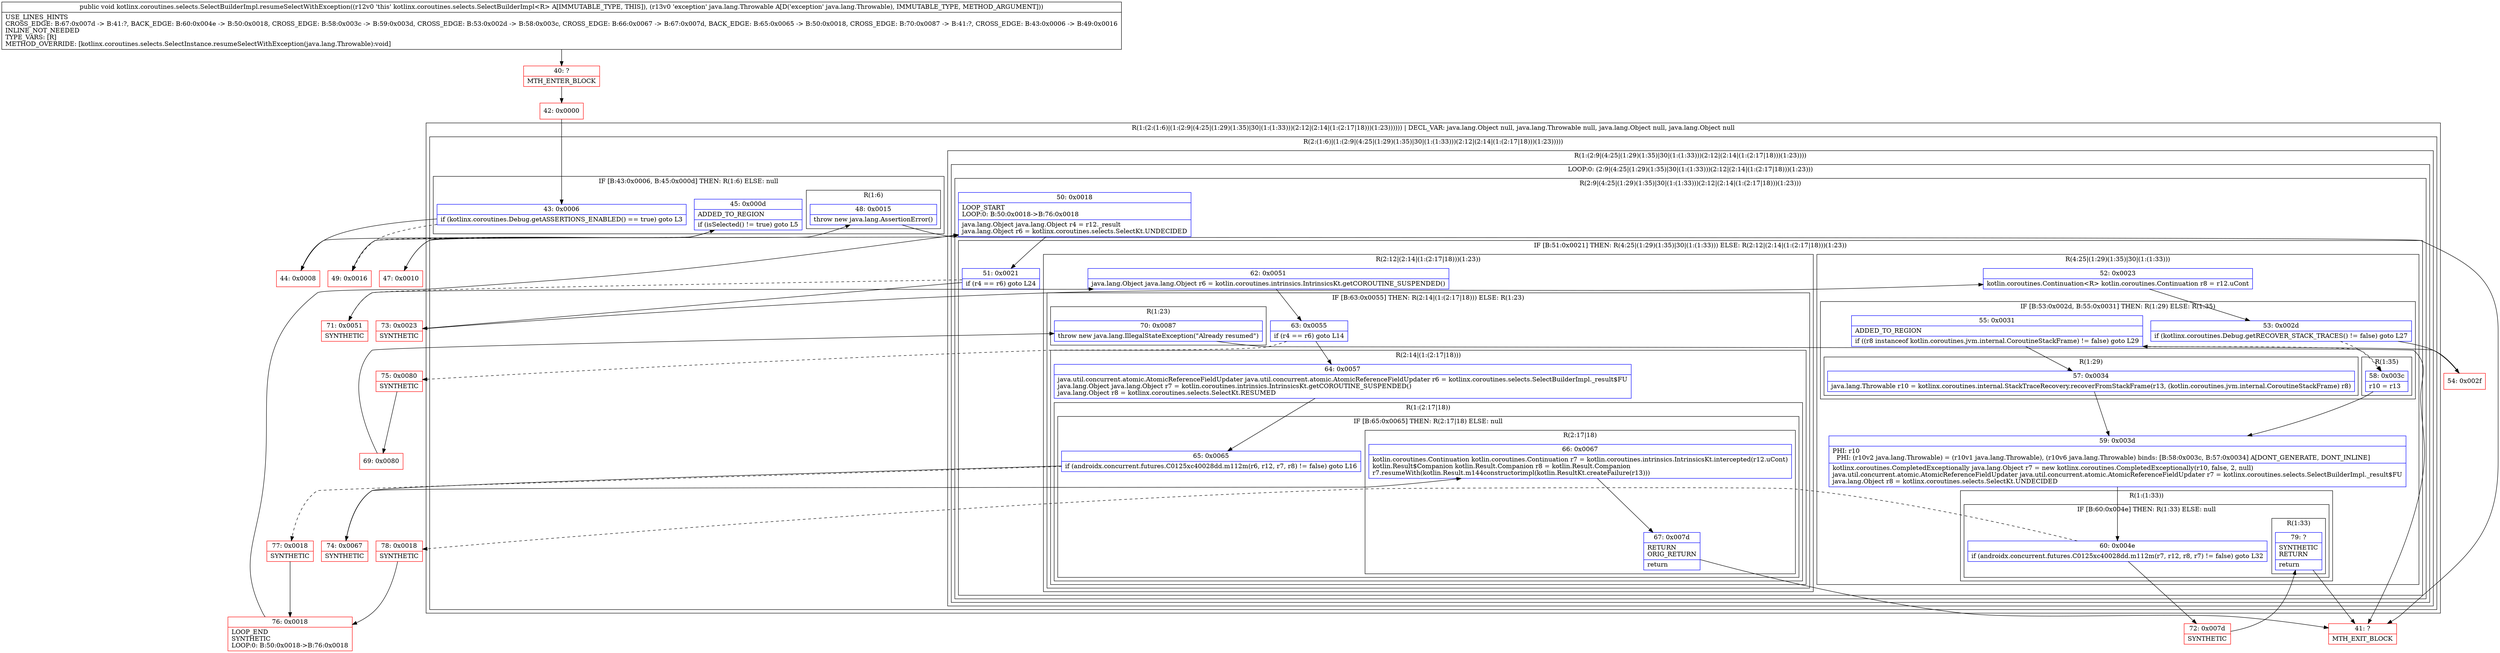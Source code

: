 digraph "CFG forkotlinx.coroutines.selects.SelectBuilderImpl.resumeSelectWithException(Ljava\/lang\/Throwable;)V" {
subgraph cluster_Region_1343495842 {
label = "R(1:(2:(1:6)|(1:(2:9|(4:25|(1:29)(1:35)|30|(1:(1:33)))(2:12|(2:14|(1:(2:17|18)))(1:23)))))) | DECL_VAR: java.lang.Object null, java.lang.Throwable null, java.lang.Object null, java.lang.Object null\l";
node [shape=record,color=blue];
subgraph cluster_Region_247287420 {
label = "R(2:(1:6)|(1:(2:9|(4:25|(1:29)(1:35)|30|(1:(1:33)))(2:12|(2:14|(1:(2:17|18)))(1:23)))))";
node [shape=record,color=blue];
subgraph cluster_IfRegion_1757788045 {
label = "IF [B:43:0x0006, B:45:0x000d] THEN: R(1:6) ELSE: null";
node [shape=record,color=blue];
Node_43 [shape=record,label="{43\:\ 0x0006|if (kotlinx.coroutines.Debug.getASSERTIONS_ENABLED() == true) goto L3\l}"];
Node_45 [shape=record,label="{45\:\ 0x000d|ADDED_TO_REGION\l|if (isSelected() != true) goto L5\l}"];
subgraph cluster_Region_754613748 {
label = "R(1:6)";
node [shape=record,color=blue];
Node_48 [shape=record,label="{48\:\ 0x0015|throw new java.lang.AssertionError()\l}"];
}
}
subgraph cluster_Region_1558939591 {
label = "R(1:(2:9|(4:25|(1:29)(1:35)|30|(1:(1:33)))(2:12|(2:14|(1:(2:17|18)))(1:23))))";
node [shape=record,color=blue];
subgraph cluster_LoopRegion_952233096 {
label = "LOOP:0: (2:9|(4:25|(1:29)(1:35)|30|(1:(1:33)))(2:12|(2:14|(1:(2:17|18)))(1:23)))";
node [shape=record,color=blue];
subgraph cluster_Region_595404434 {
label = "R(2:9|(4:25|(1:29)(1:35)|30|(1:(1:33)))(2:12|(2:14|(1:(2:17|18)))(1:23)))";
node [shape=record,color=blue];
Node_50 [shape=record,label="{50\:\ 0x0018|LOOP_START\lLOOP:0: B:50:0x0018\-\>B:76:0x0018\l|java.lang.Object java.lang.Object r4 = r12._result\ljava.lang.Object r6 = kotlinx.coroutines.selects.SelectKt.UNDECIDED\l}"];
subgraph cluster_IfRegion_603931018 {
label = "IF [B:51:0x0021] THEN: R(4:25|(1:29)(1:35)|30|(1:(1:33))) ELSE: R(2:12|(2:14|(1:(2:17|18)))(1:23))";
node [shape=record,color=blue];
Node_51 [shape=record,label="{51\:\ 0x0021|if (r4 == r6) goto L24\l}"];
subgraph cluster_Region_2114421393 {
label = "R(4:25|(1:29)(1:35)|30|(1:(1:33)))";
node [shape=record,color=blue];
Node_52 [shape=record,label="{52\:\ 0x0023|kotlin.coroutines.Continuation\<R\> kotlin.coroutines.Continuation r8 = r12.uCont\l}"];
subgraph cluster_IfRegion_1840154238 {
label = "IF [B:53:0x002d, B:55:0x0031] THEN: R(1:29) ELSE: R(1:35)";
node [shape=record,color=blue];
Node_53 [shape=record,label="{53\:\ 0x002d|if (kotlinx.coroutines.Debug.getRECOVER_STACK_TRACES() != false) goto L27\l}"];
Node_55 [shape=record,label="{55\:\ 0x0031|ADDED_TO_REGION\l|if ((r8 instanceof kotlin.coroutines.jvm.internal.CoroutineStackFrame) != false) goto L29\l}"];
subgraph cluster_Region_1672853132 {
label = "R(1:29)";
node [shape=record,color=blue];
Node_57 [shape=record,label="{57\:\ 0x0034|java.lang.Throwable r10 = kotlinx.coroutines.internal.StackTraceRecovery.recoverFromStackFrame(r13, (kotlin.coroutines.jvm.internal.CoroutineStackFrame) r8)\l}"];
}
subgraph cluster_Region_560247649 {
label = "R(1:35)";
node [shape=record,color=blue];
Node_58 [shape=record,label="{58\:\ 0x003c|r10 = r13\l}"];
}
}
Node_59 [shape=record,label="{59\:\ 0x003d|PHI: r10 \l  PHI: (r10v2 java.lang.Throwable) = (r10v1 java.lang.Throwable), (r10v6 java.lang.Throwable) binds: [B:58:0x003c, B:57:0x0034] A[DONT_GENERATE, DONT_INLINE]\l|kotlinx.coroutines.CompletedExceptionally java.lang.Object r7 = new kotlinx.coroutines.CompletedExceptionally(r10, false, 2, null)\ljava.util.concurrent.atomic.AtomicReferenceFieldUpdater java.util.concurrent.atomic.AtomicReferenceFieldUpdater r7 = kotlinx.coroutines.selects.SelectBuilderImpl._result$FU\ljava.lang.Object r8 = kotlinx.coroutines.selects.SelectKt.UNDECIDED\l}"];
subgraph cluster_Region_2105368002 {
label = "R(1:(1:33))";
node [shape=record,color=blue];
subgraph cluster_IfRegion_881091189 {
label = "IF [B:60:0x004e] THEN: R(1:33) ELSE: null";
node [shape=record,color=blue];
Node_60 [shape=record,label="{60\:\ 0x004e|if (androidx.concurrent.futures.C0125xc40028dd.m112m(r7, r12, r8, r7) != false) goto L32\l}"];
subgraph cluster_Region_35101252 {
label = "R(1:33)";
node [shape=record,color=blue];
Node_79 [shape=record,label="{79\:\ ?|SYNTHETIC\lRETURN\l|return\l}"];
}
}
}
}
subgraph cluster_Region_920972018 {
label = "R(2:12|(2:14|(1:(2:17|18)))(1:23))";
node [shape=record,color=blue];
Node_62 [shape=record,label="{62\:\ 0x0051|java.lang.Object java.lang.Object r6 = kotlin.coroutines.intrinsics.IntrinsicsKt.getCOROUTINE_SUSPENDED()\l}"];
subgraph cluster_IfRegion_941015167 {
label = "IF [B:63:0x0055] THEN: R(2:14|(1:(2:17|18))) ELSE: R(1:23)";
node [shape=record,color=blue];
Node_63 [shape=record,label="{63\:\ 0x0055|if (r4 == r6) goto L14\l}"];
subgraph cluster_Region_803211046 {
label = "R(2:14|(1:(2:17|18)))";
node [shape=record,color=blue];
Node_64 [shape=record,label="{64\:\ 0x0057|java.util.concurrent.atomic.AtomicReferenceFieldUpdater java.util.concurrent.atomic.AtomicReferenceFieldUpdater r6 = kotlinx.coroutines.selects.SelectBuilderImpl._result$FU\ljava.lang.Object java.lang.Object r7 = kotlin.coroutines.intrinsics.IntrinsicsKt.getCOROUTINE_SUSPENDED()\ljava.lang.Object r8 = kotlinx.coroutines.selects.SelectKt.RESUMED\l}"];
subgraph cluster_Region_46329982 {
label = "R(1:(2:17|18))";
node [shape=record,color=blue];
subgraph cluster_IfRegion_1638909312 {
label = "IF [B:65:0x0065] THEN: R(2:17|18) ELSE: null";
node [shape=record,color=blue];
Node_65 [shape=record,label="{65\:\ 0x0065|if (androidx.concurrent.futures.C0125xc40028dd.m112m(r6, r12, r7, r8) != false) goto L16\l}"];
subgraph cluster_Region_1700044143 {
label = "R(2:17|18)";
node [shape=record,color=blue];
Node_66 [shape=record,label="{66\:\ 0x0067|kotlin.coroutines.Continuation kotlin.coroutines.Continuation r7 = kotlin.coroutines.intrinsics.IntrinsicsKt.intercepted(r12.uCont)\lkotlin.Result$Companion kotlin.Result.Companion r8 = kotlin.Result.Companion\lr7.resumeWith(kotlin.Result.m144constructorimpl(kotlin.ResultKt.createFailure(r13)))\l}"];
Node_67 [shape=record,label="{67\:\ 0x007d|RETURN\lORIG_RETURN\l|return\l}"];
}
}
}
}
subgraph cluster_Region_902887682 {
label = "R(1:23)";
node [shape=record,color=blue];
Node_70 [shape=record,label="{70\:\ 0x0087|throw new java.lang.IllegalStateException(\"Already resumed\")\l}"];
}
}
}
}
}
}
}
}
}
Node_40 [shape=record,color=red,label="{40\:\ ?|MTH_ENTER_BLOCK\l}"];
Node_42 [shape=record,color=red,label="{42\:\ 0x0000}"];
Node_44 [shape=record,color=red,label="{44\:\ 0x0008}"];
Node_47 [shape=record,color=red,label="{47\:\ 0x0010}"];
Node_41 [shape=record,color=red,label="{41\:\ ?|MTH_EXIT_BLOCK\l}"];
Node_49 [shape=record,color=red,label="{49\:\ 0x0016}"];
Node_71 [shape=record,color=red,label="{71\:\ 0x0051|SYNTHETIC\l}"];
Node_74 [shape=record,color=red,label="{74\:\ 0x0067|SYNTHETIC\l}"];
Node_77 [shape=record,color=red,label="{77\:\ 0x0018|SYNTHETIC\l}"];
Node_76 [shape=record,color=red,label="{76\:\ 0x0018|LOOP_END\lSYNTHETIC\lLOOP:0: B:50:0x0018\-\>B:76:0x0018\l}"];
Node_75 [shape=record,color=red,label="{75\:\ 0x0080|SYNTHETIC\l}"];
Node_69 [shape=record,color=red,label="{69\:\ 0x0080}"];
Node_73 [shape=record,color=red,label="{73\:\ 0x0023|SYNTHETIC\l}"];
Node_54 [shape=record,color=red,label="{54\:\ 0x002f}"];
Node_72 [shape=record,color=red,label="{72\:\ 0x007d|SYNTHETIC\l}"];
Node_78 [shape=record,color=red,label="{78\:\ 0x0018|SYNTHETIC\l}"];
MethodNode[shape=record,label="{public void kotlinx.coroutines.selects.SelectBuilderImpl.resumeSelectWithException((r12v0 'this' kotlinx.coroutines.selects.SelectBuilderImpl\<R\> A[IMMUTABLE_TYPE, THIS]), (r13v0 'exception' java.lang.Throwable A[D('exception' java.lang.Throwable), IMMUTABLE_TYPE, METHOD_ARGUMENT]))  | USE_LINES_HINTS\lCROSS_EDGE: B:67:0x007d \-\> B:41:?, BACK_EDGE: B:60:0x004e \-\> B:50:0x0018, CROSS_EDGE: B:58:0x003c \-\> B:59:0x003d, CROSS_EDGE: B:53:0x002d \-\> B:58:0x003c, CROSS_EDGE: B:66:0x0067 \-\> B:67:0x007d, BACK_EDGE: B:65:0x0065 \-\> B:50:0x0018, CROSS_EDGE: B:70:0x0087 \-\> B:41:?, CROSS_EDGE: B:43:0x0006 \-\> B:49:0x0016\lINLINE_NOT_NEEDED\lTYPE_VARS: [R]\lMETHOD_OVERRIDE: [kotlinx.coroutines.selects.SelectInstance.resumeSelectWithException(java.lang.Throwable):void]\l}"];
MethodNode -> Node_40;Node_43 -> Node_44;
Node_43 -> Node_49[style=dashed];
Node_45 -> Node_47;
Node_45 -> Node_49[style=dashed];
Node_48 -> Node_41;
Node_50 -> Node_51;
Node_51 -> Node_71[style=dashed];
Node_51 -> Node_73;
Node_52 -> Node_53;
Node_53 -> Node_54;
Node_53 -> Node_58[style=dashed];
Node_55 -> Node_57;
Node_55 -> Node_58[style=dashed];
Node_57 -> Node_59;
Node_58 -> Node_59;
Node_59 -> Node_60;
Node_60 -> Node_72;
Node_60 -> Node_78[style=dashed];
Node_79 -> Node_41;
Node_62 -> Node_63;
Node_63 -> Node_64;
Node_63 -> Node_75[style=dashed];
Node_64 -> Node_65;
Node_65 -> Node_74;
Node_65 -> Node_77[style=dashed];
Node_66 -> Node_67;
Node_67 -> Node_41;
Node_70 -> Node_41;
Node_40 -> Node_42;
Node_42 -> Node_43;
Node_44 -> Node_45;
Node_47 -> Node_48;
Node_49 -> Node_50;
Node_71 -> Node_62;
Node_74 -> Node_66;
Node_77 -> Node_76;
Node_76 -> Node_50;
Node_75 -> Node_69;
Node_69 -> Node_70;
Node_73 -> Node_52;
Node_54 -> Node_55;
Node_72 -> Node_79;
Node_78 -> Node_76;
}


